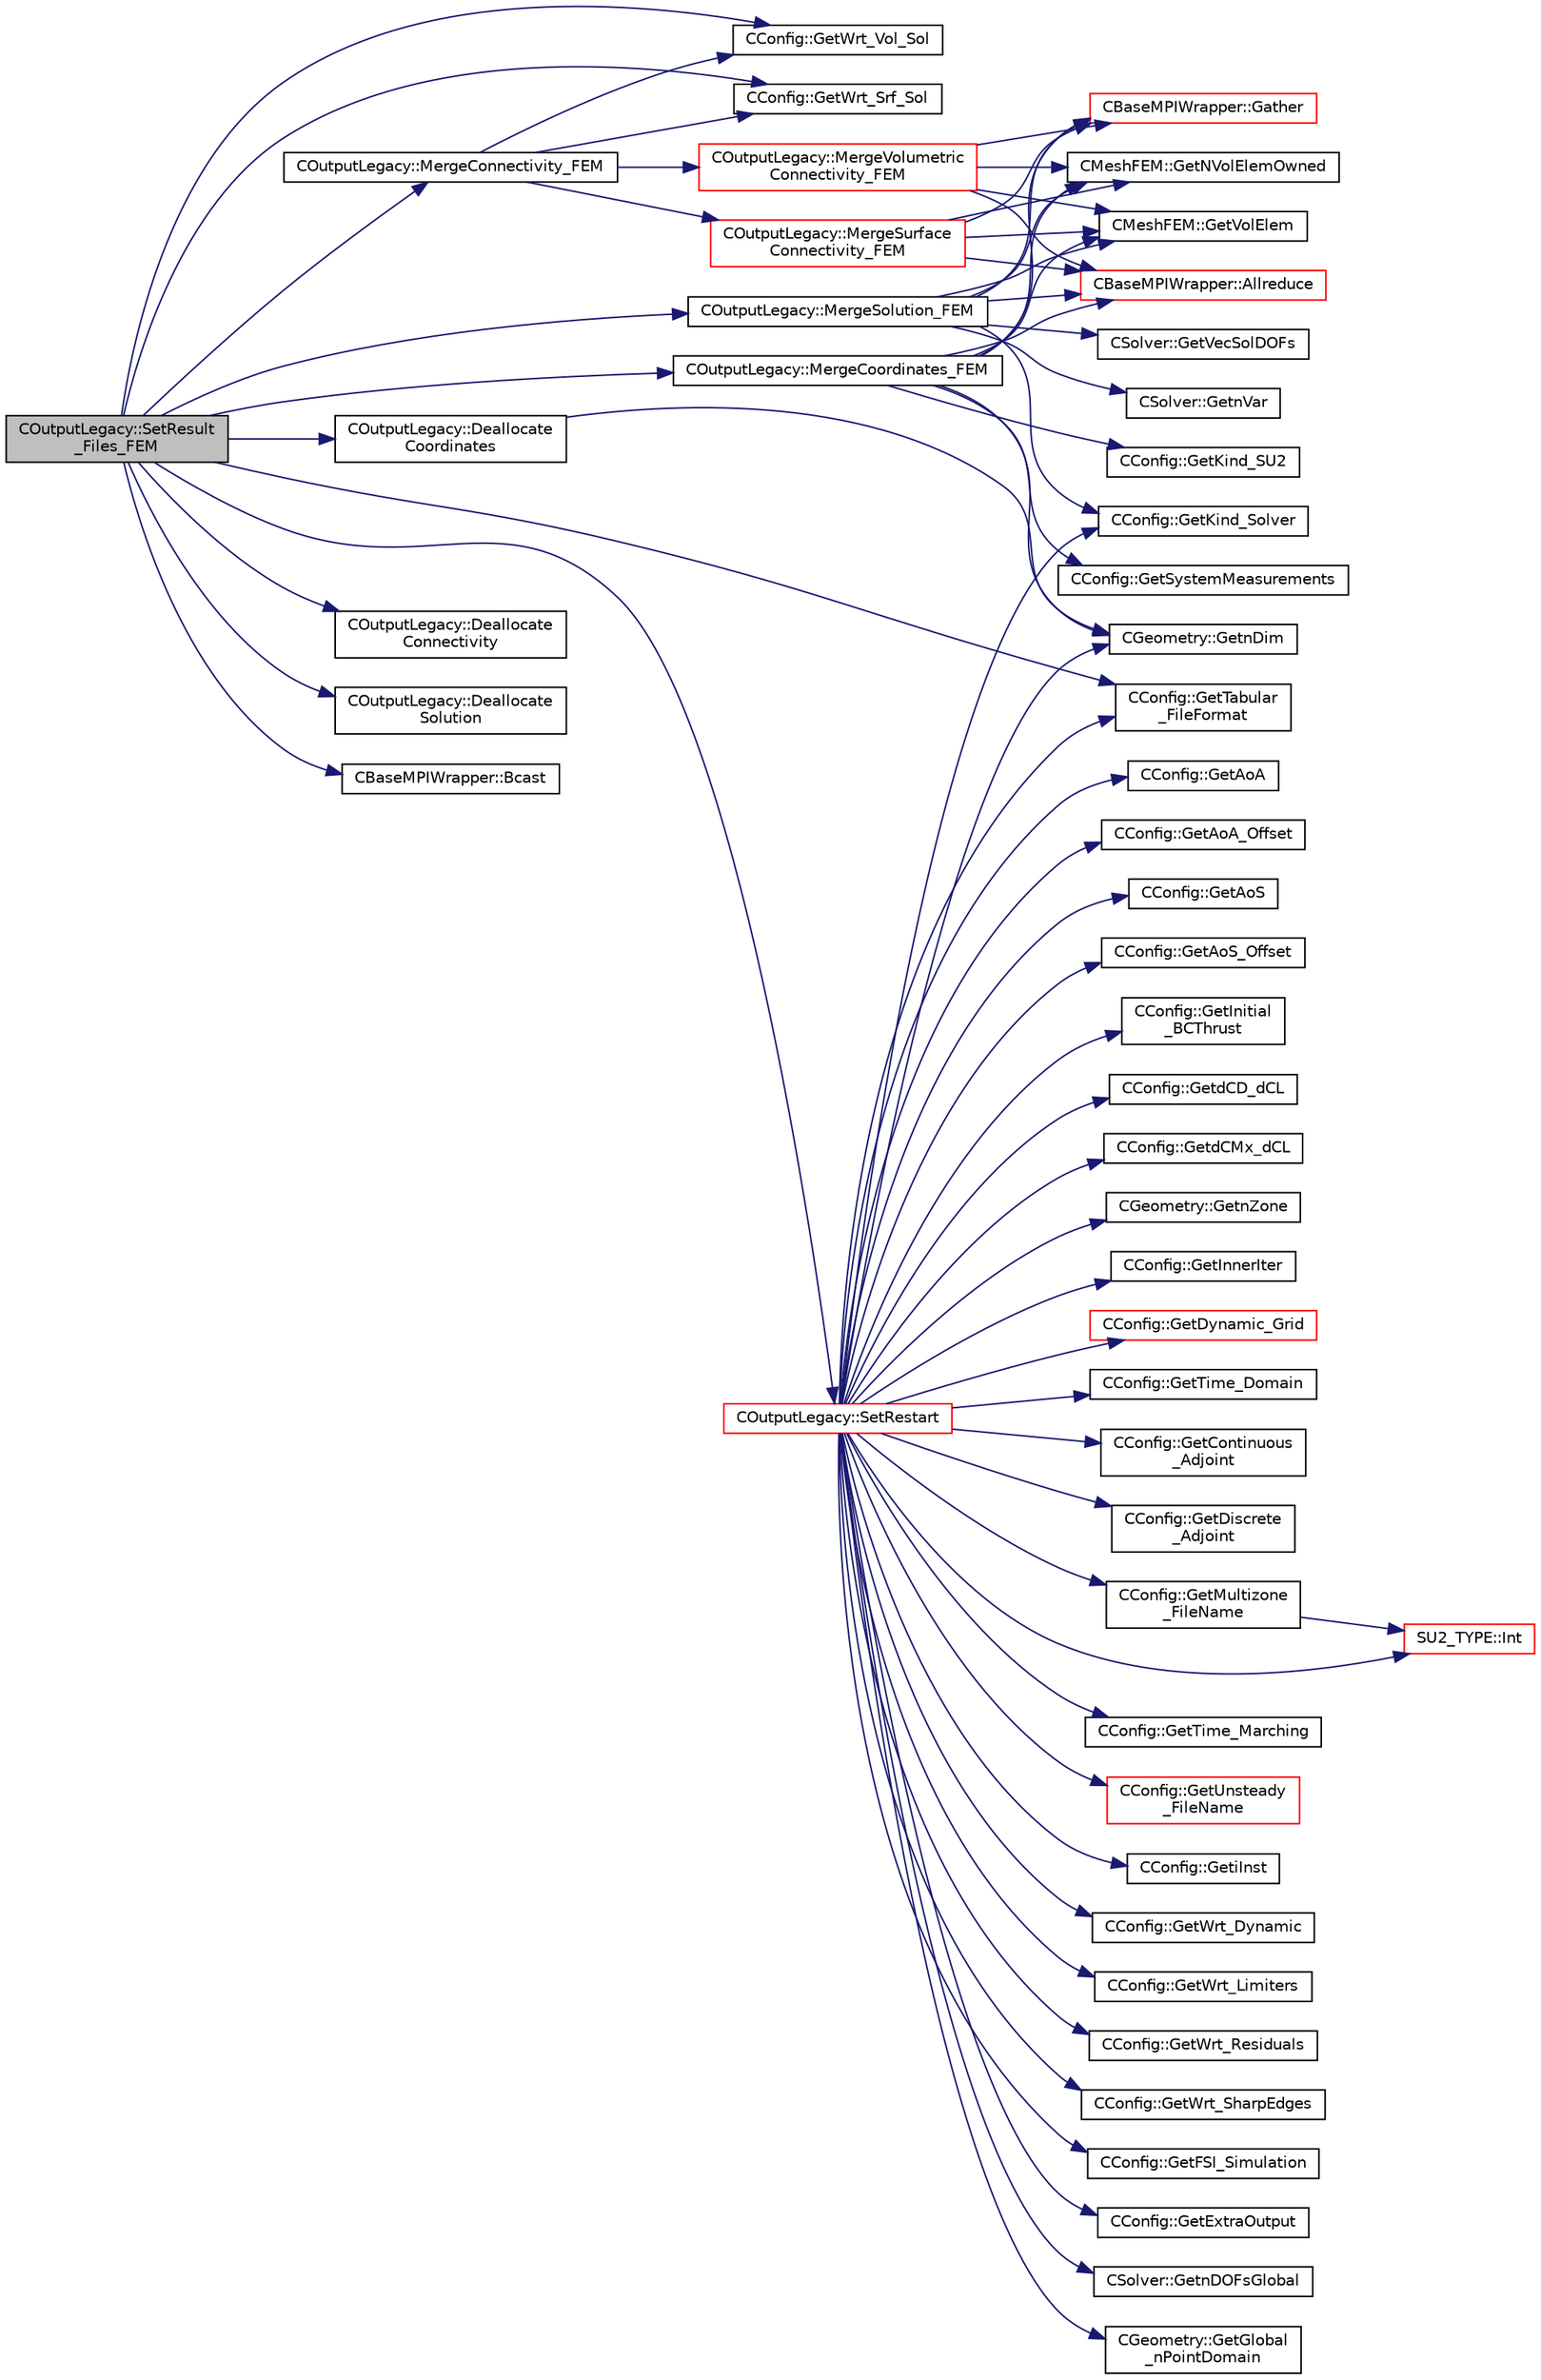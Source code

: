 digraph "COutputLegacy::SetResult_Files_FEM"
{
  edge [fontname="Helvetica",fontsize="10",labelfontname="Helvetica",labelfontsize="10"];
  node [fontname="Helvetica",fontsize="10",shape=record];
  rankdir="LR";
  Node1396 [label="COutputLegacy::SetResult\l_Files_FEM",height=0.2,width=0.4,color="black", fillcolor="grey75", style="filled", fontcolor="black"];
  Node1396 -> Node1397 [color="midnightblue",fontsize="10",style="solid",fontname="Helvetica"];
  Node1397 [label="CConfig::GetWrt_Vol_Sol",height=0.2,width=0.4,color="black", fillcolor="white", style="filled",URL="$class_c_config.html#a7a93effee952830203f6d9e59afb3c10",tooltip="Get information about writing a volume solution file. "];
  Node1396 -> Node1398 [color="midnightblue",fontsize="10",style="solid",fontname="Helvetica"];
  Node1398 [label="CConfig::GetWrt_Srf_Sol",height=0.2,width=0.4,color="black", fillcolor="white", style="filled",URL="$class_c_config.html#af20a02c728330d647cb81c4649f510d4",tooltip="Get information about writing a surface solution file. "];
  Node1396 -> Node1399 [color="midnightblue",fontsize="10",style="solid",fontname="Helvetica"];
  Node1399 [label="CConfig::GetTabular\l_FileFormat",height=0.2,width=0.4,color="black", fillcolor="white", style="filled",URL="$class_c_config.html#ada7c747b29da89590dfbcc33e62e8f3e",tooltip="Get the format of the output solution. "];
  Node1396 -> Node1400 [color="midnightblue",fontsize="10",style="solid",fontname="Helvetica"];
  Node1400 [label="COutputLegacy::MergeConnectivity_FEM",height=0.2,width=0.4,color="black", fillcolor="white", style="filled",URL="$class_c_output_legacy.html#a73ac84a0613171e5b77c86055b8a1487",tooltip="Merge the FEM geometry into a data structure used for output file writing. "];
  Node1400 -> Node1397 [color="midnightblue",fontsize="10",style="solid",fontname="Helvetica"];
  Node1400 -> Node1398 [color="midnightblue",fontsize="10",style="solid",fontname="Helvetica"];
  Node1400 -> Node1401 [color="midnightblue",fontsize="10",style="solid",fontname="Helvetica"];
  Node1401 [label="COutputLegacy::MergeVolumetric\lConnectivity_FEM",height=0.2,width=0.4,color="red", fillcolor="white", style="filled",URL="$class_c_output_legacy.html#aebd7f2340686aea0308fbf38e7a46e72",tooltip="Merge the connectivity for a single element type from all processors for the FEM solver. "];
  Node1401 -> Node1403 [color="midnightblue",fontsize="10",style="solid",fontname="Helvetica"];
  Node1403 [label="CMeshFEM::GetNVolElemOwned",height=0.2,width=0.4,color="black", fillcolor="white", style="filled",URL="$class_c_mesh_f_e_m.html#a665c7319b3d55a66ba83cd074b35f9a5",tooltip="Function, which makes available the number of owned volume elements in the local FEM mesh..."];
  Node1401 -> Node1404 [color="midnightblue",fontsize="10",style="solid",fontname="Helvetica"];
  Node1404 [label="CMeshFEM::GetVolElem",height=0.2,width=0.4,color="black", fillcolor="white", style="filled",URL="$class_c_mesh_f_e_m.html#a838a7b4f4ad6edcf019a90113a09b290",tooltip="Function, which makes available the volume elements in the local FEM mesh. "];
  Node1401 -> Node1415 [color="midnightblue",fontsize="10",style="solid",fontname="Helvetica"];
  Node1415 [label="CBaseMPIWrapper::Allreduce",height=0.2,width=0.4,color="red", fillcolor="white", style="filled",URL="$class_c_base_m_p_i_wrapper.html#a637b6fd917a8ca91ce748ba88e0d66b6"];
  Node1401 -> Node1417 [color="midnightblue",fontsize="10",style="solid",fontname="Helvetica"];
  Node1417 [label="CBaseMPIWrapper::Gather",height=0.2,width=0.4,color="red", fillcolor="white", style="filled",URL="$class_c_base_m_p_i_wrapper.html#a39e59958c13f7fefc74062ba2ff149f1"];
  Node1400 -> Node1418 [color="midnightblue",fontsize="10",style="solid",fontname="Helvetica"];
  Node1418 [label="COutputLegacy::MergeSurface\lConnectivity_FEM",height=0.2,width=0.4,color="red", fillcolor="white", style="filled",URL="$class_c_output_legacy.html#ae2f0e0809fd6b66b5f8a21442928822c",tooltip="Merge the connectivity for a single element type from all processors for the FEM solver. "];
  Node1418 -> Node1403 [color="midnightblue",fontsize="10",style="solid",fontname="Helvetica"];
  Node1418 -> Node1404 [color="midnightblue",fontsize="10",style="solid",fontname="Helvetica"];
  Node1418 -> Node1415 [color="midnightblue",fontsize="10",style="solid",fontname="Helvetica"];
  Node1418 -> Node1417 [color="midnightblue",fontsize="10",style="solid",fontname="Helvetica"];
  Node1396 -> Node1427 [color="midnightblue",fontsize="10",style="solid",fontname="Helvetica"];
  Node1427 [label="COutputLegacy::MergeCoordinates_FEM",height=0.2,width=0.4,color="black", fillcolor="white", style="filled",URL="$class_c_output_legacy.html#acb116503fee156920c72506ffdf5cd5c",tooltip="Merge the node coordinates from all processors for the FEM solver. "];
  Node1427 -> Node1428 [color="midnightblue",fontsize="10",style="solid",fontname="Helvetica"];
  Node1428 [label="CGeometry::GetnDim",height=0.2,width=0.4,color="black", fillcolor="white", style="filled",URL="$class_c_geometry.html#a2af01006c0c4f74ba089582f1a3587fe",tooltip="Get number of coordinates. "];
  Node1427 -> Node1403 [color="midnightblue",fontsize="10",style="solid",fontname="Helvetica"];
  Node1427 -> Node1404 [color="midnightblue",fontsize="10",style="solid",fontname="Helvetica"];
  Node1427 -> Node1429 [color="midnightblue",fontsize="10",style="solid",fontname="Helvetica"];
  Node1429 [label="CConfig::GetSystemMeasurements",height=0.2,width=0.4,color="black", fillcolor="white", style="filled",URL="$class_c_config.html#afbc5c2467fd51eafa6e05e5bda7d3d3e",tooltip="Governing equations of the flow (it can be different from the run time equation). ..."];
  Node1427 -> Node1430 [color="midnightblue",fontsize="10",style="solid",fontname="Helvetica"];
  Node1430 [label="CConfig::GetKind_SU2",height=0.2,width=0.4,color="black", fillcolor="white", style="filled",URL="$class_c_config.html#a47df59fbfd882e2fa8fc71691292659b",tooltip="Get the kind of SU2 software component. "];
  Node1427 -> Node1417 [color="midnightblue",fontsize="10",style="solid",fontname="Helvetica"];
  Node1427 -> Node1415 [color="midnightblue",fontsize="10",style="solid",fontname="Helvetica"];
  Node1396 -> Node1431 [color="midnightblue",fontsize="10",style="solid",fontname="Helvetica"];
  Node1431 [label="COutputLegacy::MergeSolution_FEM",height=0.2,width=0.4,color="black", fillcolor="white", style="filled",URL="$class_c_output_legacy.html#a110644b5188c81eef89afc8c2bf197af",tooltip="Merge the FEM solution into a data structure used for output file writing. "];
  Node1431 -> Node1432 [color="midnightblue",fontsize="10",style="solid",fontname="Helvetica"];
  Node1432 [label="CConfig::GetKind_Solver",height=0.2,width=0.4,color="black", fillcolor="white", style="filled",URL="$class_c_config.html#a0e2628fc803f14ec6179427ee02e8655",tooltip="Governing equations of the flow (it can be different from the run time equation). ..."];
  Node1431 -> Node1433 [color="midnightblue",fontsize="10",style="solid",fontname="Helvetica"];
  Node1433 [label="CSolver::GetnVar",height=0.2,width=0.4,color="black", fillcolor="white", style="filled",URL="$class_c_solver.html#a65c22046b0cf1938ba22648912d04680",tooltip="Get the number of variables of the problem. "];
  Node1431 -> Node1403 [color="midnightblue",fontsize="10",style="solid",fontname="Helvetica"];
  Node1431 -> Node1404 [color="midnightblue",fontsize="10",style="solid",fontname="Helvetica"];
  Node1431 -> Node1434 [color="midnightblue",fontsize="10",style="solid",fontname="Helvetica"];
  Node1434 [label="CSolver::GetVecSolDOFs",height=0.2,width=0.4,color="black", fillcolor="white", style="filled",URL="$class_c_solver.html#ab98d0d3ee8733415aa84554f26b8ff9d",tooltip="A virtual member. "];
  Node1431 -> Node1415 [color="midnightblue",fontsize="10",style="solid",fontname="Helvetica"];
  Node1431 -> Node1417 [color="midnightblue",fontsize="10",style="solid",fontname="Helvetica"];
  Node1396 -> Node1435 [color="midnightblue",fontsize="10",style="solid",fontname="Helvetica"];
  Node1435 [label="COutputLegacy::SetRestart",height=0.2,width=0.4,color="red", fillcolor="white", style="filled",URL="$class_c_output_legacy.html#adadfc4d06c13f5fa3d6c9e21688329f4",tooltip="Write a native SU2 restart file. "];
  Node1435 -> Node1436 [color="midnightblue",fontsize="10",style="solid",fontname="Helvetica"];
  Node1436 [label="CGeometry::GetnZone",height=0.2,width=0.4,color="black", fillcolor="white", style="filled",URL="$class_c_geometry.html#a9c19673865bedc65b6f3a27ba7b81967",tooltip="Get number of zones. "];
  Node1435 -> Node1432 [color="midnightblue",fontsize="10",style="solid",fontname="Helvetica"];
  Node1435 -> Node1428 [color="midnightblue",fontsize="10",style="solid",fontname="Helvetica"];
  Node1435 -> Node1437 [color="midnightblue",fontsize="10",style="solid",fontname="Helvetica"];
  Node1437 [label="CConfig::GetInnerIter",height=0.2,width=0.4,color="black", fillcolor="white", style="filled",URL="$class_c_config.html#afb04e3794a1a3cef3c5897f31f2efd2d",tooltip="Get the current FSI iteration number. "];
  Node1435 -> Node1438 [color="midnightblue",fontsize="10",style="solid",fontname="Helvetica"];
  Node1438 [label="CConfig::GetDynamic_Grid",height=0.2,width=0.4,color="red", fillcolor="white", style="filled",URL="$class_c_config.html#aec128f3c410ba39efff14e6e4ae2db13",tooltip="Get information about dynamic grids. "];
  Node1435 -> Node1440 [color="midnightblue",fontsize="10",style="solid",fontname="Helvetica"];
  Node1440 [label="CConfig::GetTime_Domain",height=0.2,width=0.4,color="black", fillcolor="white", style="filled",URL="$class_c_config.html#a6a11350b3c8d7577318be43cda6f7292",tooltip="Check if the multizone problem is solved for time domain. "];
  Node1435 -> Node1441 [color="midnightblue",fontsize="10",style="solid",fontname="Helvetica"];
  Node1441 [label="CConfig::GetContinuous\l_Adjoint",height=0.2,width=0.4,color="black", fillcolor="white", style="filled",URL="$class_c_config.html#a2917fd8eeb6a8bf275a3fc351aac2a5e",tooltip="Determines if problem is adjoint. "];
  Node1435 -> Node1442 [color="midnightblue",fontsize="10",style="solid",fontname="Helvetica"];
  Node1442 [label="CConfig::GetDiscrete\l_Adjoint",height=0.2,width=0.4,color="black", fillcolor="white", style="filled",URL="$class_c_config.html#abe9f117dab934d76e518a9e8e40b142a",tooltip="Get the indicator whether we are solving an discrete adjoint problem. "];
  Node1435 -> Node1443 [color="midnightblue",fontsize="10",style="solid",fontname="Helvetica"];
  Node1443 [label="CConfig::GetMultizone\l_FileName",height=0.2,width=0.4,color="black", fillcolor="white", style="filled",URL="$class_c_config.html#af4d81fc4ec805bb4a89f3739048d8824",tooltip="Append the zone index to the restart or the solution files. "];
  Node1443 -> Node1444 [color="midnightblue",fontsize="10",style="solid",fontname="Helvetica"];
  Node1444 [label="SU2_TYPE::Int",height=0.2,width=0.4,color="red", fillcolor="white", style="filled",URL="$namespace_s_u2___t_y_p_e.html#a6b48817766d8a6486caa2807a52f6bae",tooltip="Casts the primitive value to int (uses GetValue, already implemented for each type). "];
  Node1435 -> Node1446 [color="midnightblue",fontsize="10",style="solid",fontname="Helvetica"];
  Node1446 [label="CConfig::GetTime_Marching",height=0.2,width=0.4,color="black", fillcolor="white", style="filled",URL="$class_c_config.html#a864d499ce740184803607801c47abda7",tooltip="Provides information about the time integration, and change the write in the output files information..."];
  Node1435 -> Node1447 [color="midnightblue",fontsize="10",style="solid",fontname="Helvetica"];
  Node1447 [label="CConfig::GetUnsteady\l_FileName",height=0.2,width=0.4,color="red", fillcolor="white", style="filled",URL="$class_c_config.html#a58c909cea24176adb2b2e9115fa6de7f",tooltip="Augment the input filename with the iteration number for an unsteady file. "];
  Node1435 -> Node1444 [color="midnightblue",fontsize="10",style="solid",fontname="Helvetica"];
  Node1435 -> Node1448 [color="midnightblue",fontsize="10",style="solid",fontname="Helvetica"];
  Node1448 [label="CConfig::GetiInst",height=0.2,width=0.4,color="black", fillcolor="white", style="filled",URL="$class_c_config.html#a13643de8d58ed6b848b193eae54c97e8",tooltip="Get the current instance. "];
  Node1435 -> Node1449 [color="midnightblue",fontsize="10",style="solid",fontname="Helvetica"];
  Node1449 [label="CConfig::GetWrt_Dynamic",height=0.2,width=0.4,color="black", fillcolor="white", style="filled",URL="$class_c_config.html#a53f1925f8888cba2677cc58af8cbb821",tooltip="Get information about writing dynamic structural analysis headers and file extensions. "];
  Node1435 -> Node1450 [color="midnightblue",fontsize="10",style="solid",fontname="Helvetica"];
  Node1450 [label="CConfig::GetWrt_Limiters",height=0.2,width=0.4,color="black", fillcolor="white", style="filled",URL="$class_c_config.html#ac7160a17815c266882dca13fd18f08cf",tooltip="Get information about writing residuals to volume solution file. "];
  Node1435 -> Node1451 [color="midnightblue",fontsize="10",style="solid",fontname="Helvetica"];
  Node1451 [label="CConfig::GetWrt_Residuals",height=0.2,width=0.4,color="black", fillcolor="white", style="filled",URL="$class_c_config.html#a2de7a4cebe2c1fe4146b1e18ab3af35f",tooltip="Get information about writing residuals to volume solution file. "];
  Node1435 -> Node1399 [color="midnightblue",fontsize="10",style="solid",fontname="Helvetica"];
  Node1435 -> Node1452 [color="midnightblue",fontsize="10",style="solid",fontname="Helvetica"];
  Node1452 [label="CConfig::GetWrt_SharpEdges",height=0.2,width=0.4,color="black", fillcolor="white", style="filled",URL="$class_c_config.html#a636688d749fbcbe6f43e82fc6c8735d2",tooltip="Get information about writing residuals to volume solution file. "];
  Node1435 -> Node1453 [color="midnightblue",fontsize="10",style="solid",fontname="Helvetica"];
  Node1453 [label="CConfig::GetFSI_Simulation",height=0.2,width=0.4,color="black", fillcolor="white", style="filled",URL="$class_c_config.html#a9776c63953c047138e0f81d5b51cd895",tooltip="Check if the simulation we are running is a FSI simulation. "];
  Node1435 -> Node1454 [color="midnightblue",fontsize="10",style="solid",fontname="Helvetica"];
  Node1454 [label="CConfig::GetExtraOutput",height=0.2,width=0.4,color="black", fillcolor="white", style="filled",URL="$class_c_config.html#a24185ddcb4d61cbd0e4dcbbe2ae14d80",tooltip="Creates a tecplot file to visualize the partition made by the DDC software. "];
  Node1435 -> Node1455 [color="midnightblue",fontsize="10",style="solid",fontname="Helvetica"];
  Node1455 [label="CSolver::GetnDOFsGlobal",height=0.2,width=0.4,color="black", fillcolor="white", style="filled",URL="$class_c_solver.html#a3d55fd6ae32b8dda26cbdd788dfcea8b",tooltip="A virtual member. "];
  Node1435 -> Node1456 [color="midnightblue",fontsize="10",style="solid",fontname="Helvetica"];
  Node1456 [label="CGeometry::GetGlobal\l_nPointDomain",height=0.2,width=0.4,color="black", fillcolor="white", style="filled",URL="$class_c_geometry.html#a22f1fbc70d2133f1d1924cc7b56caee9",tooltip="A virtual member. "];
  Node1435 -> Node1457 [color="midnightblue",fontsize="10",style="solid",fontname="Helvetica"];
  Node1457 [label="CConfig::GetAoA",height=0.2,width=0.4,color="black", fillcolor="white", style="filled",URL="$class_c_config.html#a6020a5df7025ffb286f9b9f55f3f2773",tooltip="Get the angle of attack of the body. This is the angle between a reference line on a lifting body (of..."];
  Node1435 -> Node1458 [color="midnightblue",fontsize="10",style="solid",fontname="Helvetica"];
  Node1458 [label="CConfig::GetAoA_Offset",height=0.2,width=0.4,color="black", fillcolor="white", style="filled",URL="$class_c_config.html#a66d1bb839b944f7993c76ed722bbb44c",tooltip="Get the off set angle of attack of the body. The solution and the geometry file are able to modifity ..."];
  Node1435 -> Node1459 [color="midnightblue",fontsize="10",style="solid",fontname="Helvetica"];
  Node1459 [label="CConfig::GetAoS",height=0.2,width=0.4,color="black", fillcolor="white", style="filled",URL="$class_c_config.html#a4305a79a4c74f13160c0dd8daae181ef",tooltip="Get the angle of sideslip of the body. It relates to the rotation of the aircraft centerline from the..."];
  Node1435 -> Node1460 [color="midnightblue",fontsize="10",style="solid",fontname="Helvetica"];
  Node1460 [label="CConfig::GetAoS_Offset",height=0.2,width=0.4,color="black", fillcolor="white", style="filled",URL="$class_c_config.html#a3d911c6e404f8c483a93796c4df7d370",tooltip="Get the off set sideslip angle of the body. The solution and the geometry file are able to modifity t..."];
  Node1435 -> Node1461 [color="midnightblue",fontsize="10",style="solid",fontname="Helvetica"];
  Node1461 [label="CConfig::GetInitial\l_BCThrust",height=0.2,width=0.4,color="black", fillcolor="white", style="filled",URL="$class_c_config.html#a27bc7ced00494bb28f39d8e7eddcf5bc",tooltip="Get the value of the non-dimensionalized actuator disk turbulence intensity. "];
  Node1435 -> Node1462 [color="midnightblue",fontsize="10",style="solid",fontname="Helvetica"];
  Node1462 [label="CConfig::GetdCD_dCL",height=0.2,width=0.4,color="black", fillcolor="white", style="filled",URL="$class_c_config.html#a2711fd3e48037f5972691787f2a5ea78",tooltip="Value of the weight of the CD, CL, CM optimization. "];
  Node1435 -> Node1463 [color="midnightblue",fontsize="10",style="solid",fontname="Helvetica"];
  Node1463 [label="CConfig::GetdCMx_dCL",height=0.2,width=0.4,color="black", fillcolor="white", style="filled",URL="$class_c_config.html#a543ee47693a711eee6fd8f00671b3802",tooltip="Value of the weight of the CD, CL, CM optimization. "];
  Node1396 -> Node1467 [color="midnightblue",fontsize="10",style="solid",fontname="Helvetica"];
  Node1467 [label="COutputLegacy::Deallocate\lConnectivity",height=0.2,width=0.4,color="black", fillcolor="white", style="filled",URL="$class_c_output_legacy.html#a7fe93e07e4da5e97fc111b80cc56dc70",tooltip="Deallocate temporary memory needed for merging and writing connectivity. "];
  Node1396 -> Node1468 [color="midnightblue",fontsize="10",style="solid",fontname="Helvetica"];
  Node1468 [label="COutputLegacy::Deallocate\lCoordinates",height=0.2,width=0.4,color="black", fillcolor="white", style="filled",URL="$class_c_output_legacy.html#af2e143746a1558ae5c84d5ec1a196ae5",tooltip="Write the nodal coordinates and connectivity to a Tecplot binary mesh file. "];
  Node1468 -> Node1428 [color="midnightblue",fontsize="10",style="solid",fontname="Helvetica"];
  Node1396 -> Node1469 [color="midnightblue",fontsize="10",style="solid",fontname="Helvetica"];
  Node1469 [label="COutputLegacy::Deallocate\lSolution",height=0.2,width=0.4,color="black", fillcolor="white", style="filled",URL="$class_c_output_legacy.html#aab85e54684ab065db1b47f31da054ac2",tooltip="Deallocate temporary memory needed for merging and writing solution variables. "];
  Node1396 -> Node1470 [color="midnightblue",fontsize="10",style="solid",fontname="Helvetica"];
  Node1470 [label="CBaseMPIWrapper::Bcast",height=0.2,width=0.4,color="black", fillcolor="white", style="filled",URL="$class_c_base_m_p_i_wrapper.html#ae816a2f124ea5ae95337418462514df5"];
}
